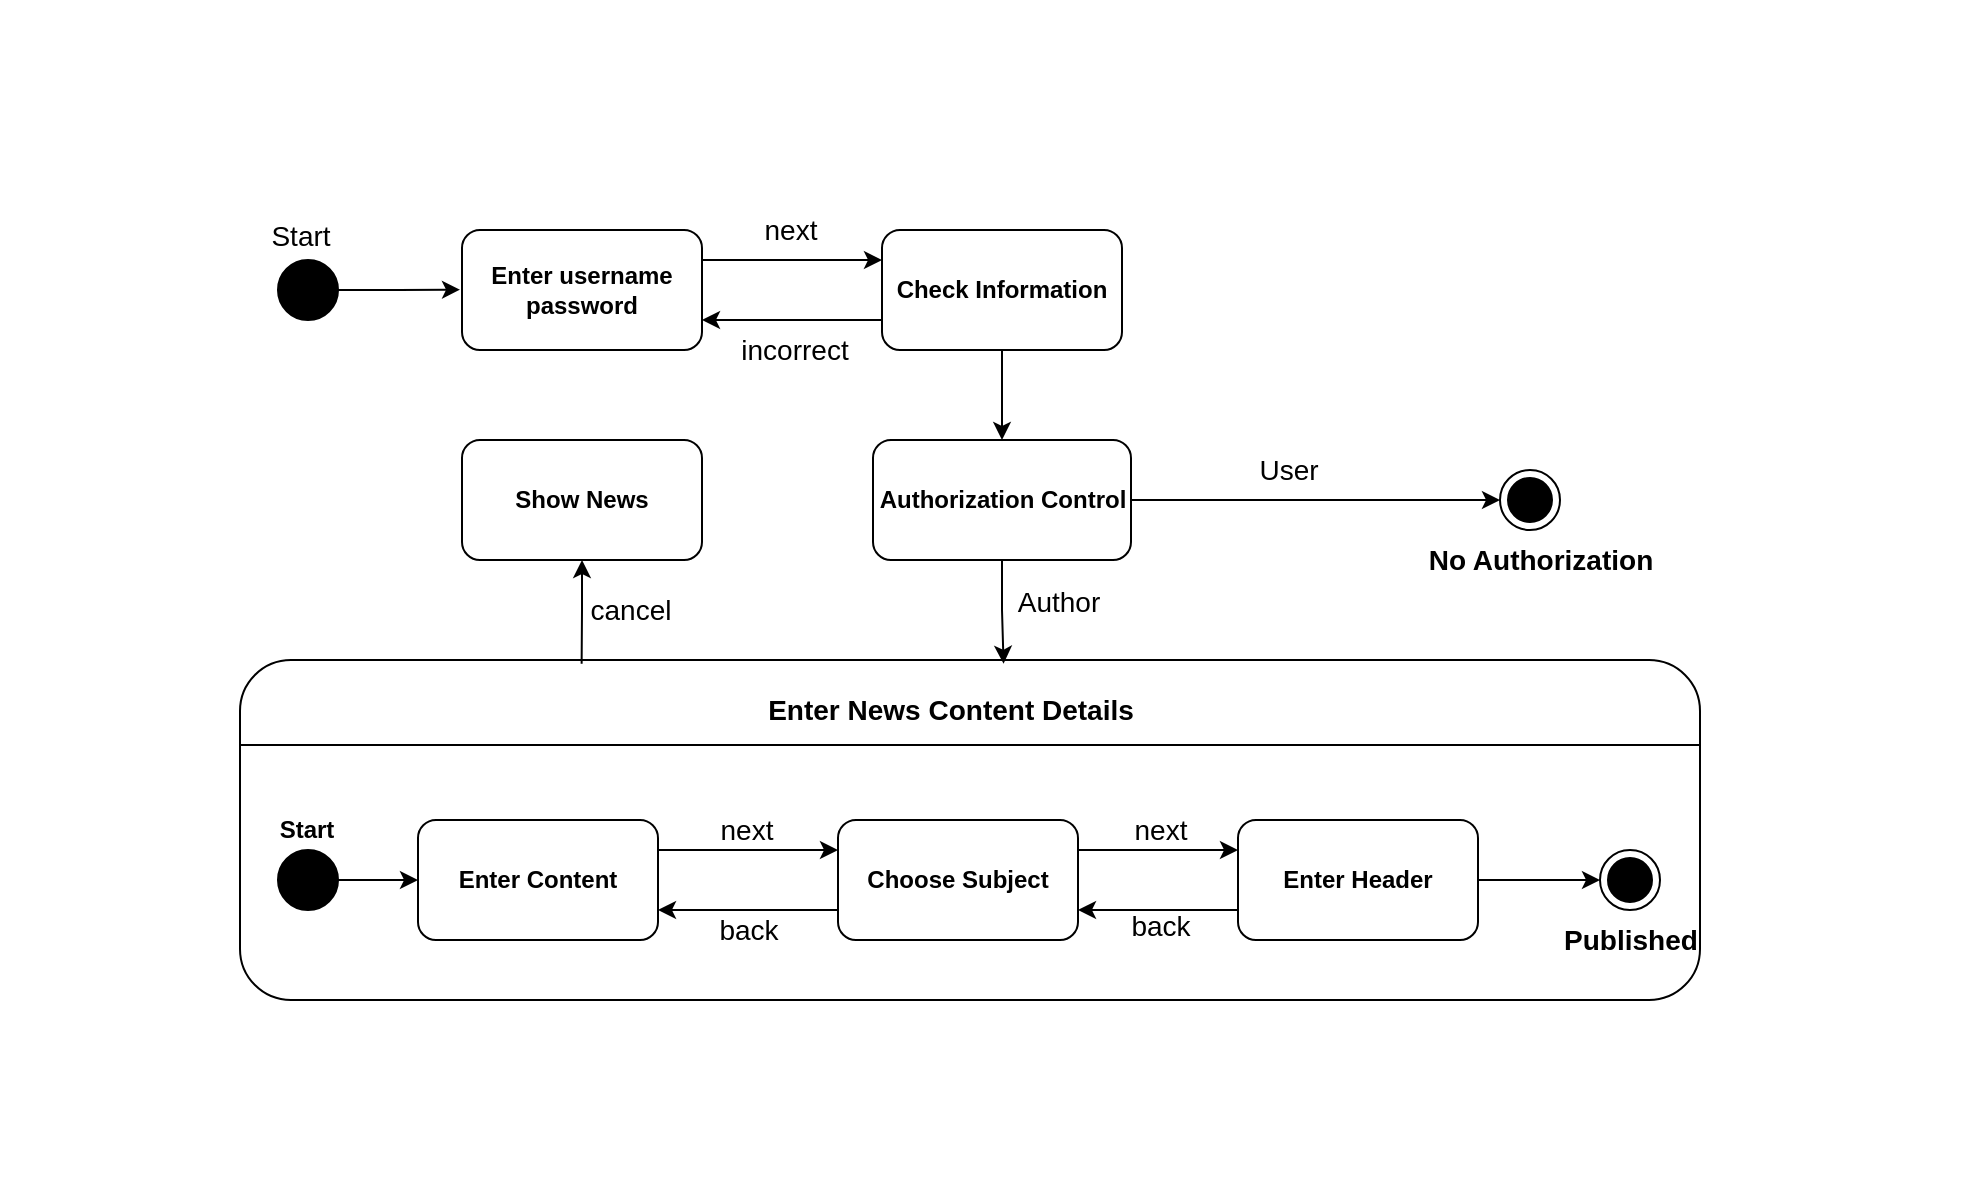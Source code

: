 <mxfile version="20.8.10" type="device"><diagram name="Sayfa -1" id="gSJaw_fvNXoxIsW6kTBS"><mxGraphModel dx="1050" dy="1798" grid="1" gridSize="10" guides="1" tooltips="1" connect="1" arrows="1" fold="1" page="1" pageScale="1" pageWidth="1654" pageHeight="1169" math="0" shadow="0"><root><mxCell id="0"/><mxCell id="1" parent="0"/><mxCell id="Z85KGEy0uqj18VWFpzAd-9" value="" style="rounded=1;whiteSpace=wrap;html=1;" vertex="1" parent="1"><mxGeometry x="120" y="-70" width="730" height="170" as="geometry"/></mxCell><mxCell id="Z85KGEy0uqj18VWFpzAd-3" value="" style="ellipse;fillColor=strokeColor;" vertex="1" parent="1"><mxGeometry x="139" y="25" width="30" height="30" as="geometry"/></mxCell><mxCell id="Z85KGEy0uqj18VWFpzAd-5" value="&lt;b&gt;Start&lt;/b&gt;" style="text;html=1;align=center;verticalAlign=middle;resizable=0;points=[];autosize=1;strokeColor=none;fillColor=none;" vertex="1" parent="1"><mxGeometry x="128" width="50" height="30" as="geometry"/></mxCell><mxCell id="Z85KGEy0uqj18VWFpzAd-16" style="edgeStyle=orthogonalEdgeStyle;rounded=0;orthogonalLoop=1;jettySize=auto;html=1;exitX=1;exitY=0.25;exitDx=0;exitDy=0;entryX=0;entryY=0.25;entryDx=0;entryDy=0;fontSize=14;" edge="1" parent="1" source="Z85KGEy0uqj18VWFpzAd-6" target="Z85KGEy0uqj18VWFpzAd-7"><mxGeometry relative="1" as="geometry"/></mxCell><mxCell id="Z85KGEy0uqj18VWFpzAd-27" style="edgeStyle=orthogonalEdgeStyle;rounded=0;orthogonalLoop=1;jettySize=auto;html=1;exitX=0;exitY=0.5;exitDx=0;exitDy=0;entryX=1;entryY=0.5;entryDx=0;entryDy=0;fontSize=14;startArrow=classic;startFill=1;endArrow=none;endFill=0;" edge="1" parent="1" source="Z85KGEy0uqj18VWFpzAd-6" target="Z85KGEy0uqj18VWFpzAd-3"><mxGeometry relative="1" as="geometry"/></mxCell><mxCell id="Z85KGEy0uqj18VWFpzAd-6" value="&lt;b&gt;Enter Content&lt;/b&gt;" style="rounded=1;whiteSpace=wrap;html=1;" vertex="1" parent="1"><mxGeometry x="209" y="10" width="120" height="60" as="geometry"/></mxCell><mxCell id="Z85KGEy0uqj18VWFpzAd-17" style="edgeStyle=orthogonalEdgeStyle;rounded=0;orthogonalLoop=1;jettySize=auto;html=1;exitX=0;exitY=0.75;exitDx=0;exitDy=0;entryX=1;entryY=0.75;entryDx=0;entryDy=0;fontSize=14;" edge="1" parent="1" source="Z85KGEy0uqj18VWFpzAd-7" target="Z85KGEy0uqj18VWFpzAd-6"><mxGeometry relative="1" as="geometry"/></mxCell><mxCell id="Z85KGEy0uqj18VWFpzAd-22" style="edgeStyle=orthogonalEdgeStyle;rounded=0;orthogonalLoop=1;jettySize=auto;html=1;exitX=1;exitY=0.25;exitDx=0;exitDy=0;entryX=0;entryY=0.25;entryDx=0;entryDy=0;fontSize=14;" edge="1" parent="1" source="Z85KGEy0uqj18VWFpzAd-7" target="Z85KGEy0uqj18VWFpzAd-8"><mxGeometry relative="1" as="geometry"/></mxCell><mxCell id="Z85KGEy0uqj18VWFpzAd-7" value="&lt;b&gt;Choose Subject&lt;/b&gt;" style="rounded=1;whiteSpace=wrap;html=1;" vertex="1" parent="1"><mxGeometry x="419" y="10" width="120" height="60" as="geometry"/></mxCell><mxCell id="Z85KGEy0uqj18VWFpzAd-23" style="edgeStyle=orthogonalEdgeStyle;rounded=0;orthogonalLoop=1;jettySize=auto;html=1;exitX=0;exitY=0.75;exitDx=0;exitDy=0;entryX=1;entryY=0.75;entryDx=0;entryDy=0;fontSize=14;" edge="1" parent="1" source="Z85KGEy0uqj18VWFpzAd-8" target="Z85KGEy0uqj18VWFpzAd-7"><mxGeometry relative="1" as="geometry"/></mxCell><mxCell id="Z85KGEy0uqj18VWFpzAd-85" style="edgeStyle=orthogonalEdgeStyle;rounded=0;orthogonalLoop=1;jettySize=auto;html=1;exitX=1;exitY=0.5;exitDx=0;exitDy=0;fontSize=14;startArrow=none;startFill=0;endArrow=classic;endFill=1;" edge="1" parent="1" source="Z85KGEy0uqj18VWFpzAd-8" target="Z85KGEy0uqj18VWFpzAd-84"><mxGeometry relative="1" as="geometry"/></mxCell><mxCell id="Z85KGEy0uqj18VWFpzAd-8" value="&lt;b&gt;Enter Header&lt;/b&gt;" style="rounded=1;whiteSpace=wrap;html=1;" vertex="1" parent="1"><mxGeometry x="619" y="10" width="120" height="60" as="geometry"/></mxCell><mxCell id="Z85KGEy0uqj18VWFpzAd-10" value="" style="endArrow=none;html=1;rounded=0;entryX=1;entryY=0.25;entryDx=0;entryDy=0;exitX=0;exitY=0.25;exitDx=0;exitDy=0;" edge="1" parent="1" source="Z85KGEy0uqj18VWFpzAd-9" target="Z85KGEy0uqj18VWFpzAd-9"><mxGeometry width="50" height="50" relative="1" as="geometry"><mxPoint x="479" y="-60" as="sourcePoint"/><mxPoint x="529" y="-110" as="targetPoint"/></mxGeometry></mxCell><mxCell id="Z85KGEy0uqj18VWFpzAd-11" value="&lt;b&gt;&lt;font style=&quot;font-size: 14px;&quot;&gt;Enter News Content Details&lt;/font&gt;&lt;/b&gt;" style="text;html=1;align=center;verticalAlign=middle;resizable=0;points=[];autosize=1;strokeColor=none;fillColor=none;" vertex="1" parent="1"><mxGeometry x="370" y="-60" width="210" height="30" as="geometry"/></mxCell><mxCell id="Z85KGEy0uqj18VWFpzAd-20" value="next" style="text;html=1;align=center;verticalAlign=middle;resizable=0;points=[];autosize=1;strokeColor=none;fillColor=none;fontSize=14;" vertex="1" parent="1"><mxGeometry x="348" width="50" height="30" as="geometry"/></mxCell><mxCell id="Z85KGEy0uqj18VWFpzAd-21" value="back" style="text;html=1;align=center;verticalAlign=middle;resizable=0;points=[];autosize=1;strokeColor=none;fillColor=none;fontSize=14;" vertex="1" parent="1"><mxGeometry x="349" y="50" width="50" height="30" as="geometry"/></mxCell><mxCell id="Z85KGEy0uqj18VWFpzAd-24" value="next" style="text;html=1;align=center;verticalAlign=middle;resizable=0;points=[];autosize=1;strokeColor=none;fillColor=none;fontSize=14;" vertex="1" parent="1"><mxGeometry x="555" width="50" height="30" as="geometry"/></mxCell><mxCell id="Z85KGEy0uqj18VWFpzAd-25" value="back" style="text;html=1;align=center;verticalAlign=middle;resizable=0;points=[];autosize=1;strokeColor=none;fillColor=none;fontSize=14;" vertex="1" parent="1"><mxGeometry x="555" y="48" width="50" height="30" as="geometry"/></mxCell><mxCell id="Z85KGEy0uqj18VWFpzAd-70" style="edgeStyle=orthogonalEdgeStyle;rounded=0;orthogonalLoop=1;jettySize=auto;html=1;exitX=1;exitY=0.5;exitDx=0;exitDy=0;fontSize=14;startArrow=none;startFill=0;endArrow=classic;endFill=1;" edge="1" parent="1" source="Z85KGEy0uqj18VWFpzAd-36"><mxGeometry relative="1" as="geometry"><mxPoint x="230" y="-255.167" as="targetPoint"/></mxGeometry></mxCell><mxCell id="Z85KGEy0uqj18VWFpzAd-36" value="" style="ellipse;fillColor=strokeColor;" vertex="1" parent="1"><mxGeometry x="139" y="-270" width="30" height="30" as="geometry"/></mxCell><mxCell id="Z85KGEy0uqj18VWFpzAd-80" style="edgeStyle=orthogonalEdgeStyle;rounded=0;orthogonalLoop=1;jettySize=auto;html=1;exitX=1;exitY=0.25;exitDx=0;exitDy=0;entryX=0;entryY=0.25;entryDx=0;entryDy=0;fontSize=14;startArrow=none;startFill=0;endArrow=classic;endFill=1;" edge="1" parent="1" source="Z85KGEy0uqj18VWFpzAd-37" target="Z85KGEy0uqj18VWFpzAd-45"><mxGeometry relative="1" as="geometry"/></mxCell><mxCell id="Z85KGEy0uqj18VWFpzAd-37" value="&lt;b&gt;Enter username password&lt;/b&gt;" style="rounded=1;whiteSpace=wrap;html=1;" vertex="1" parent="1"><mxGeometry x="231" y="-285" width="120" height="60" as="geometry"/></mxCell><mxCell id="Z85KGEy0uqj18VWFpzAd-44" value="User" style="text;html=1;align=center;verticalAlign=middle;resizable=0;points=[];autosize=1;strokeColor=none;fillColor=none;fontSize=14;" vertex="1" parent="1"><mxGeometry x="619" y="-180" width="50" height="30" as="geometry"/></mxCell><mxCell id="Z85KGEy0uqj18VWFpzAd-73" style="edgeStyle=orthogonalEdgeStyle;rounded=0;orthogonalLoop=1;jettySize=auto;html=1;entryX=0.5;entryY=0;entryDx=0;entryDy=0;fontSize=14;startArrow=none;startFill=0;endArrow=classic;endFill=1;" edge="1" parent="1" source="Z85KGEy0uqj18VWFpzAd-45" target="Z85KGEy0uqj18VWFpzAd-72"><mxGeometry relative="1" as="geometry"/></mxCell><mxCell id="Z85KGEy0uqj18VWFpzAd-81" style="edgeStyle=orthogonalEdgeStyle;rounded=0;orthogonalLoop=1;jettySize=auto;html=1;exitX=0;exitY=0.75;exitDx=0;exitDy=0;entryX=1;entryY=0.75;entryDx=0;entryDy=0;fontSize=14;startArrow=none;startFill=0;endArrow=classic;endFill=1;" edge="1" parent="1" source="Z85KGEy0uqj18VWFpzAd-45" target="Z85KGEy0uqj18VWFpzAd-37"><mxGeometry relative="1" as="geometry"/></mxCell><mxCell id="Z85KGEy0uqj18VWFpzAd-45" value="&lt;b&gt;Check Information&lt;/b&gt;" style="rounded=1;whiteSpace=wrap;html=1;" vertex="1" parent="1"><mxGeometry x="441" y="-285" width="120" height="60" as="geometry"/></mxCell><mxCell id="Z85KGEy0uqj18VWFpzAd-50" value="incorrect" style="text;html=1;align=center;verticalAlign=middle;resizable=0;points=[];autosize=1;strokeColor=none;fillColor=none;fontSize=14;" vertex="1" parent="1"><mxGeometry x="357" y="-240" width="80" height="30" as="geometry"/></mxCell><mxCell id="Z85KGEy0uqj18VWFpzAd-71" value="Start" style="text;html=1;align=center;verticalAlign=middle;resizable=0;points=[];autosize=1;strokeColor=none;fillColor=none;fontSize=14;" vertex="1" parent="1"><mxGeometry x="125" y="-297" width="50" height="30" as="geometry"/></mxCell><mxCell id="Z85KGEy0uqj18VWFpzAd-88" style="edgeStyle=orthogonalEdgeStyle;rounded=0;orthogonalLoop=1;jettySize=auto;html=1;entryX=0.523;entryY=0.011;entryDx=0;entryDy=0;entryPerimeter=0;fontSize=14;startArrow=none;startFill=0;endArrow=classic;endFill=1;" edge="1" parent="1" source="Z85KGEy0uqj18VWFpzAd-72" target="Z85KGEy0uqj18VWFpzAd-9"><mxGeometry relative="1" as="geometry"/></mxCell><mxCell id="Z85KGEy0uqj18VWFpzAd-110" style="edgeStyle=orthogonalEdgeStyle;rounded=0;orthogonalLoop=1;jettySize=auto;html=1;entryX=0;entryY=0.5;entryDx=0;entryDy=0;fontSize=14;startArrow=none;startFill=0;endArrow=classic;endFill=1;" edge="1" parent="1" source="Z85KGEy0uqj18VWFpzAd-72" target="Z85KGEy0uqj18VWFpzAd-76"><mxGeometry relative="1" as="geometry"/></mxCell><mxCell id="Z85KGEy0uqj18VWFpzAd-72" value="&lt;b&gt;Authorization Control&lt;/b&gt;" style="rounded=1;whiteSpace=wrap;html=1;" vertex="1" parent="1"><mxGeometry x="436.5" y="-180" width="129" height="60" as="geometry"/></mxCell><mxCell id="Z85KGEy0uqj18VWFpzAd-76" value="" style="ellipse;html=1;shape=endState;fillColor=strokeColor;fontSize=14;" vertex="1" parent="1"><mxGeometry x="750" y="-165" width="30" height="30" as="geometry"/></mxCell><mxCell id="Z85KGEy0uqj18VWFpzAd-83" value="next" style="text;html=1;align=center;verticalAlign=middle;resizable=0;points=[];autosize=1;strokeColor=none;fillColor=none;fontSize=14;" vertex="1" parent="1"><mxGeometry x="370" y="-300" width="50" height="30" as="geometry"/></mxCell><mxCell id="Z85KGEy0uqj18VWFpzAd-84" value="" style="ellipse;html=1;shape=endState;fillColor=strokeColor;fontSize=14;" vertex="1" parent="1"><mxGeometry x="800" y="25" width="30" height="30" as="geometry"/></mxCell><mxCell id="Z85KGEy0uqj18VWFpzAd-89" value="Author" style="text;html=1;align=center;verticalAlign=middle;resizable=0;points=[];autosize=1;strokeColor=none;fillColor=none;fontSize=14;" vertex="1" parent="1"><mxGeometry x="498.5" y="-114" width="60" height="30" as="geometry"/></mxCell><mxCell id="Z85KGEy0uqj18VWFpzAd-111" value="&lt;b&gt;No Authorization&lt;/b&gt;" style="text;html=1;align=center;verticalAlign=middle;resizable=0;points=[];autosize=1;strokeColor=none;fillColor=none;fontSize=14;" vertex="1" parent="1"><mxGeometry x="700" y="-135" width="140" height="30" as="geometry"/></mxCell><mxCell id="Z85KGEy0uqj18VWFpzAd-117" value="&lt;font style=&quot;font-size: 14px;&quot;&gt;cancel&lt;/font&gt;" style="text;html=1;align=center;verticalAlign=middle;resizable=0;points=[];autosize=1;strokeColor=none;fillColor=none;fontSize=20;" vertex="1" parent="1"><mxGeometry x="285" y="-118" width="60" height="40" as="geometry"/></mxCell><mxCell id="Z85KGEy0uqj18VWFpzAd-121" style="edgeStyle=orthogonalEdgeStyle;rounded=0;orthogonalLoop=1;jettySize=auto;html=1;entryX=0.234;entryY=0.011;entryDx=0;entryDy=0;entryPerimeter=0;fontSize=14;startArrow=classic;startFill=1;endArrow=none;endFill=0;" edge="1" parent="1" source="Z85KGEy0uqj18VWFpzAd-119" target="Z85KGEy0uqj18VWFpzAd-9"><mxGeometry relative="1" as="geometry"/></mxCell><mxCell id="Z85KGEy0uqj18VWFpzAd-119" value="&lt;b style=&quot;border-color: var(--border-color);&quot;&gt;Show News&lt;/b&gt;" style="rounded=1;whiteSpace=wrap;html=1;" vertex="1" parent="1"><mxGeometry x="231" y="-180" width="120" height="60" as="geometry"/></mxCell><mxCell id="Z85KGEy0uqj18VWFpzAd-122" value="&amp;nbsp;" style="text;html=1;align=center;verticalAlign=middle;resizable=0;points=[];autosize=1;strokeColor=none;fillColor=none;fontSize=14;" vertex="1" parent="1"><mxGeometry y="10" width="30" height="30" as="geometry"/></mxCell><mxCell id="Z85KGEy0uqj18VWFpzAd-123" value="&amp;nbsp;" style="text;html=1;align=center;verticalAlign=middle;resizable=0;points=[];autosize=1;strokeColor=none;fillColor=none;fontSize=14;" vertex="1" parent="1"><mxGeometry x="486" y="170" width="30" height="30" as="geometry"/></mxCell><mxCell id="Z85KGEy0uqj18VWFpzAd-124" value="&amp;nbsp;" style="text;html=1;align=center;verticalAlign=middle;resizable=0;points=[];autosize=1;strokeColor=none;fillColor=none;fontSize=14;" vertex="1" parent="1"><mxGeometry x="468.5" y="-400" width="30" height="30" as="geometry"/></mxCell><mxCell id="Z85KGEy0uqj18VWFpzAd-125" value="&amp;nbsp;" style="text;html=1;align=center;verticalAlign=middle;resizable=0;points=[];autosize=1;strokeColor=none;fillColor=none;fontSize=14;" vertex="1" parent="1"><mxGeometry x="950" y="10" width="30" height="30" as="geometry"/></mxCell><mxCell id="Z85KGEy0uqj18VWFpzAd-126" value="&lt;b&gt;Published&lt;/b&gt;" style="text;html=1;align=center;verticalAlign=middle;resizable=0;points=[];autosize=1;strokeColor=none;fillColor=none;fontSize=14;" vertex="1" parent="1"><mxGeometry x="770" y="55" width="90" height="30" as="geometry"/></mxCell></root></mxGraphModel></diagram></mxfile>